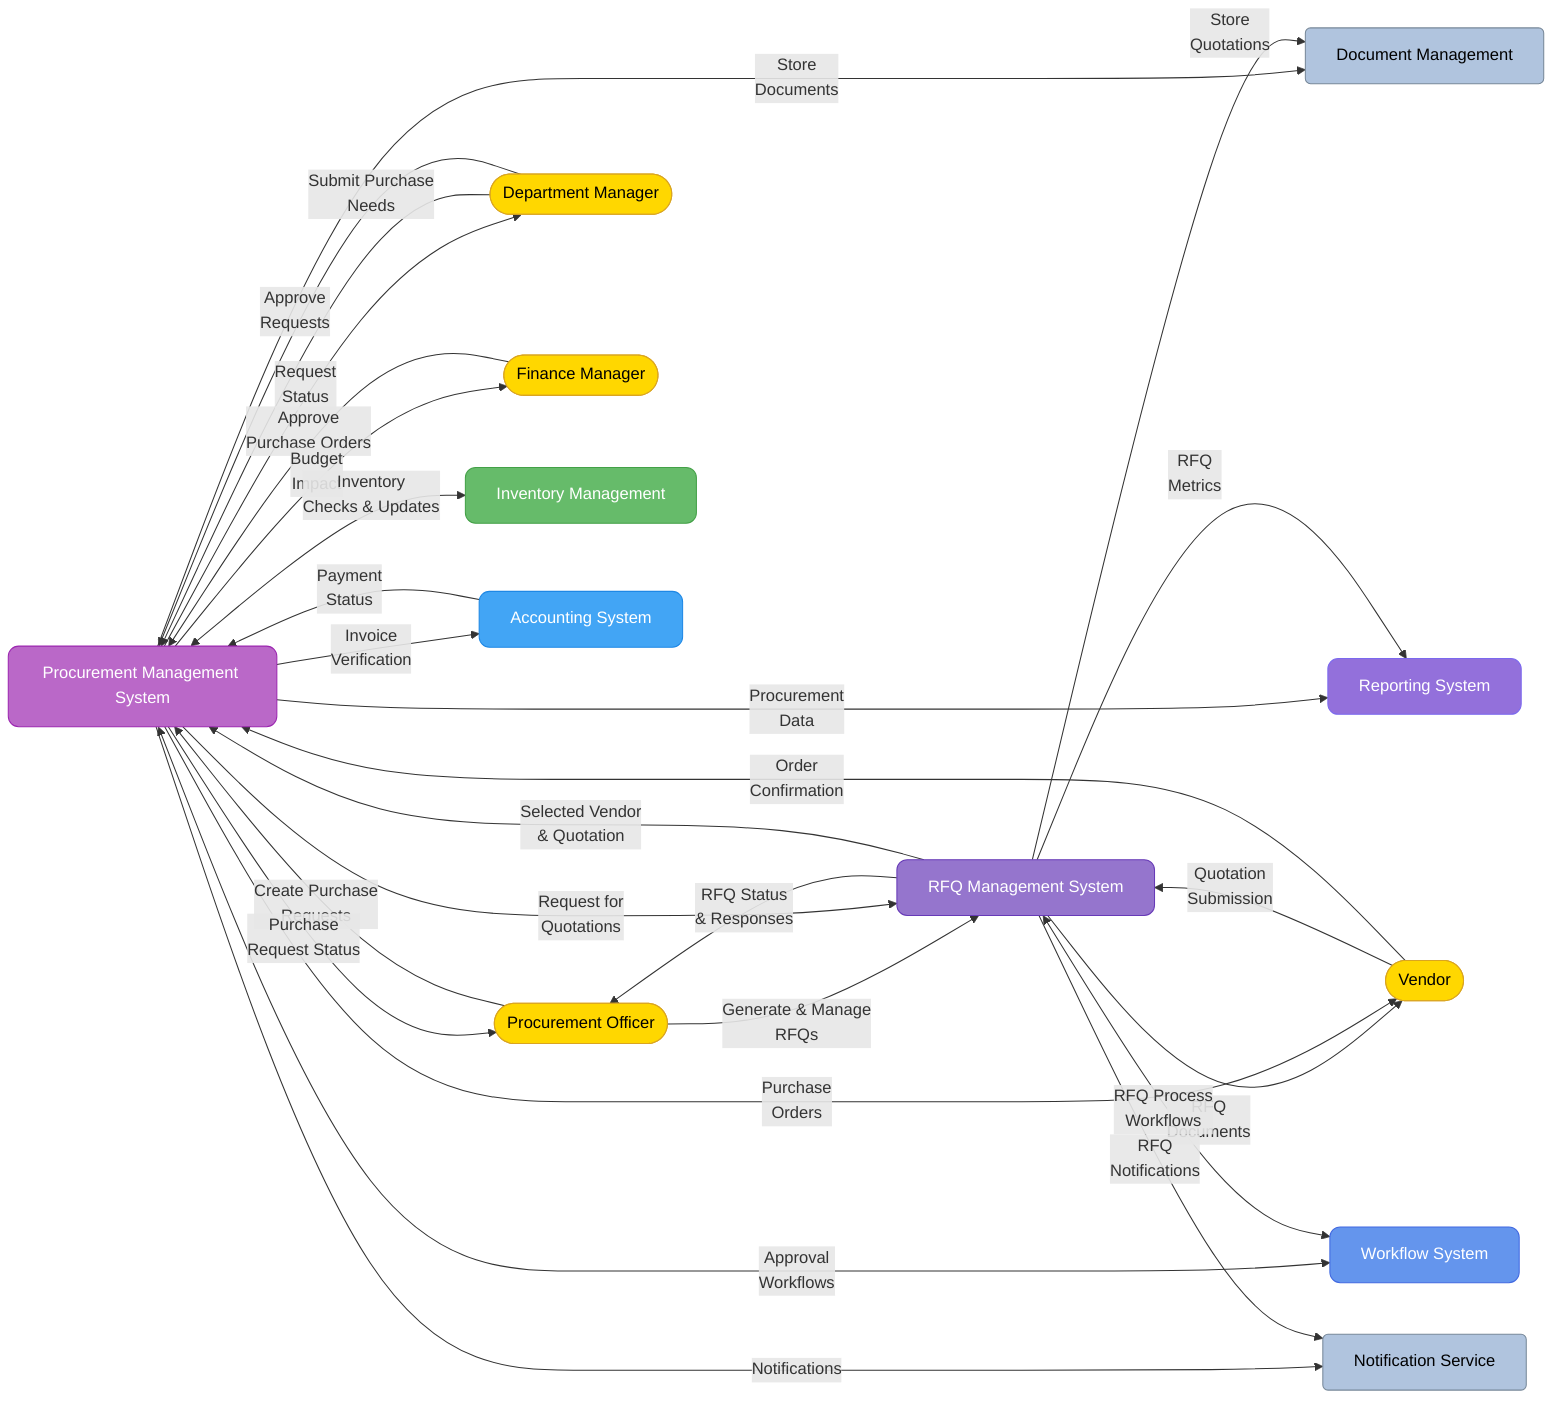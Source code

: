 flowchart LR
    %% Main systems
    PM[Procurement Management System]:::procurement
    RFQ[RFQ Management System]:::rfq
    
    %% External entities
    PO([Procurement Officer]):::external
    VE([Vendor]):::external
    DM([Department Manager]):::external
    FM([Finance Manager]):::external
    
    %% Other systems
    INV[Inventory Management]:::inventory
    ACC[Accounting System]:::accounting
    DOC[Document Management]:::external_system
    REP[Reporting System]:::reporting
    WF[Workflow System]:::system
    MAIL[Notification Service]:::external_system
    
    %% Connections with data flows
    %% Procurement Officer interactions
    PO -->|Create Purchase\nRequests| PM
    PO -->|Generate & Manage\nRFQs| RFQ
    PM -->|Purchase\nRequest Status| PO
    RFQ -->|RFQ Status\n& Responses| PO
    
    %% Department Manager interactions
    DM -->|Submit Purchase\nNeeds| PM
    DM -->|Approve\nRequests| PM
    PM -->|Request\nStatus| DM
    
    %% Vendor interactions
    RFQ -->|RFQ\nDocuments| VE
    VE -->|Quotation\nSubmission| RFQ
    PM -->|Purchase\nOrders| VE
    VE -->|Order\nConfirmation| PM
    
    %% Finance Manager interactions
    FM -->|Approve\nPurchase Orders| PM
    PM -->|Budget\nImpact| FM
    
    %% System interactions
    PM <-->|Inventory\nChecks & Updates| INV
    PM -->|Invoice\nVerification| ACC
    ACC -->|Payment\nStatus| PM
    
    PM -->|Store\nDocuments| DOC
    RFQ -->|Store\nQuotations| DOC
    
    PM -->|Procurement\nData| REP
    RFQ -->|RFQ\nMetrics| REP
    
    PM <-->|Approval\nWorkflows| WF
    RFQ <-->|RFQ Process\nWorkflows| WF
    
    PM -->|Notifications| MAIL
    RFQ -->|RFQ\nNotifications| MAIL
    
    %% RFQ to Procurement connection
    RFQ -->|Selected Vendor\n& Quotation| PM
    PM -->|Request for\nQuotations| RFQ
    
    %% Styles
    classDef system fill:#6495ED,stroke:#4169E1,color:white,rx:10,ry:10
    classDef procurement fill:#BA68C8,stroke:#9C27B0,color:white,rx:10,ry:10
    classDef rfq fill:#9575CD,stroke:#673AB7,color:white,rx:10,ry:10
    classDef inventory fill:#66BB6A,stroke:#43A047,color:white,rx:10,ry:10
    classDef accounting fill:#42A5F5,stroke:#1E88E5,color:white,rx:10,ry:10
    classDef external fill:#FFD700,stroke:#DAA520,color:black,rx:5,ry:5,shape:stadium
    classDef external_system fill:#B0C4DE,stroke:#778899,color:black,rx:5,ry:5
    classDef reporting fill:#9370DB,stroke:#7B68EE,color:white,rx:10,ry:10